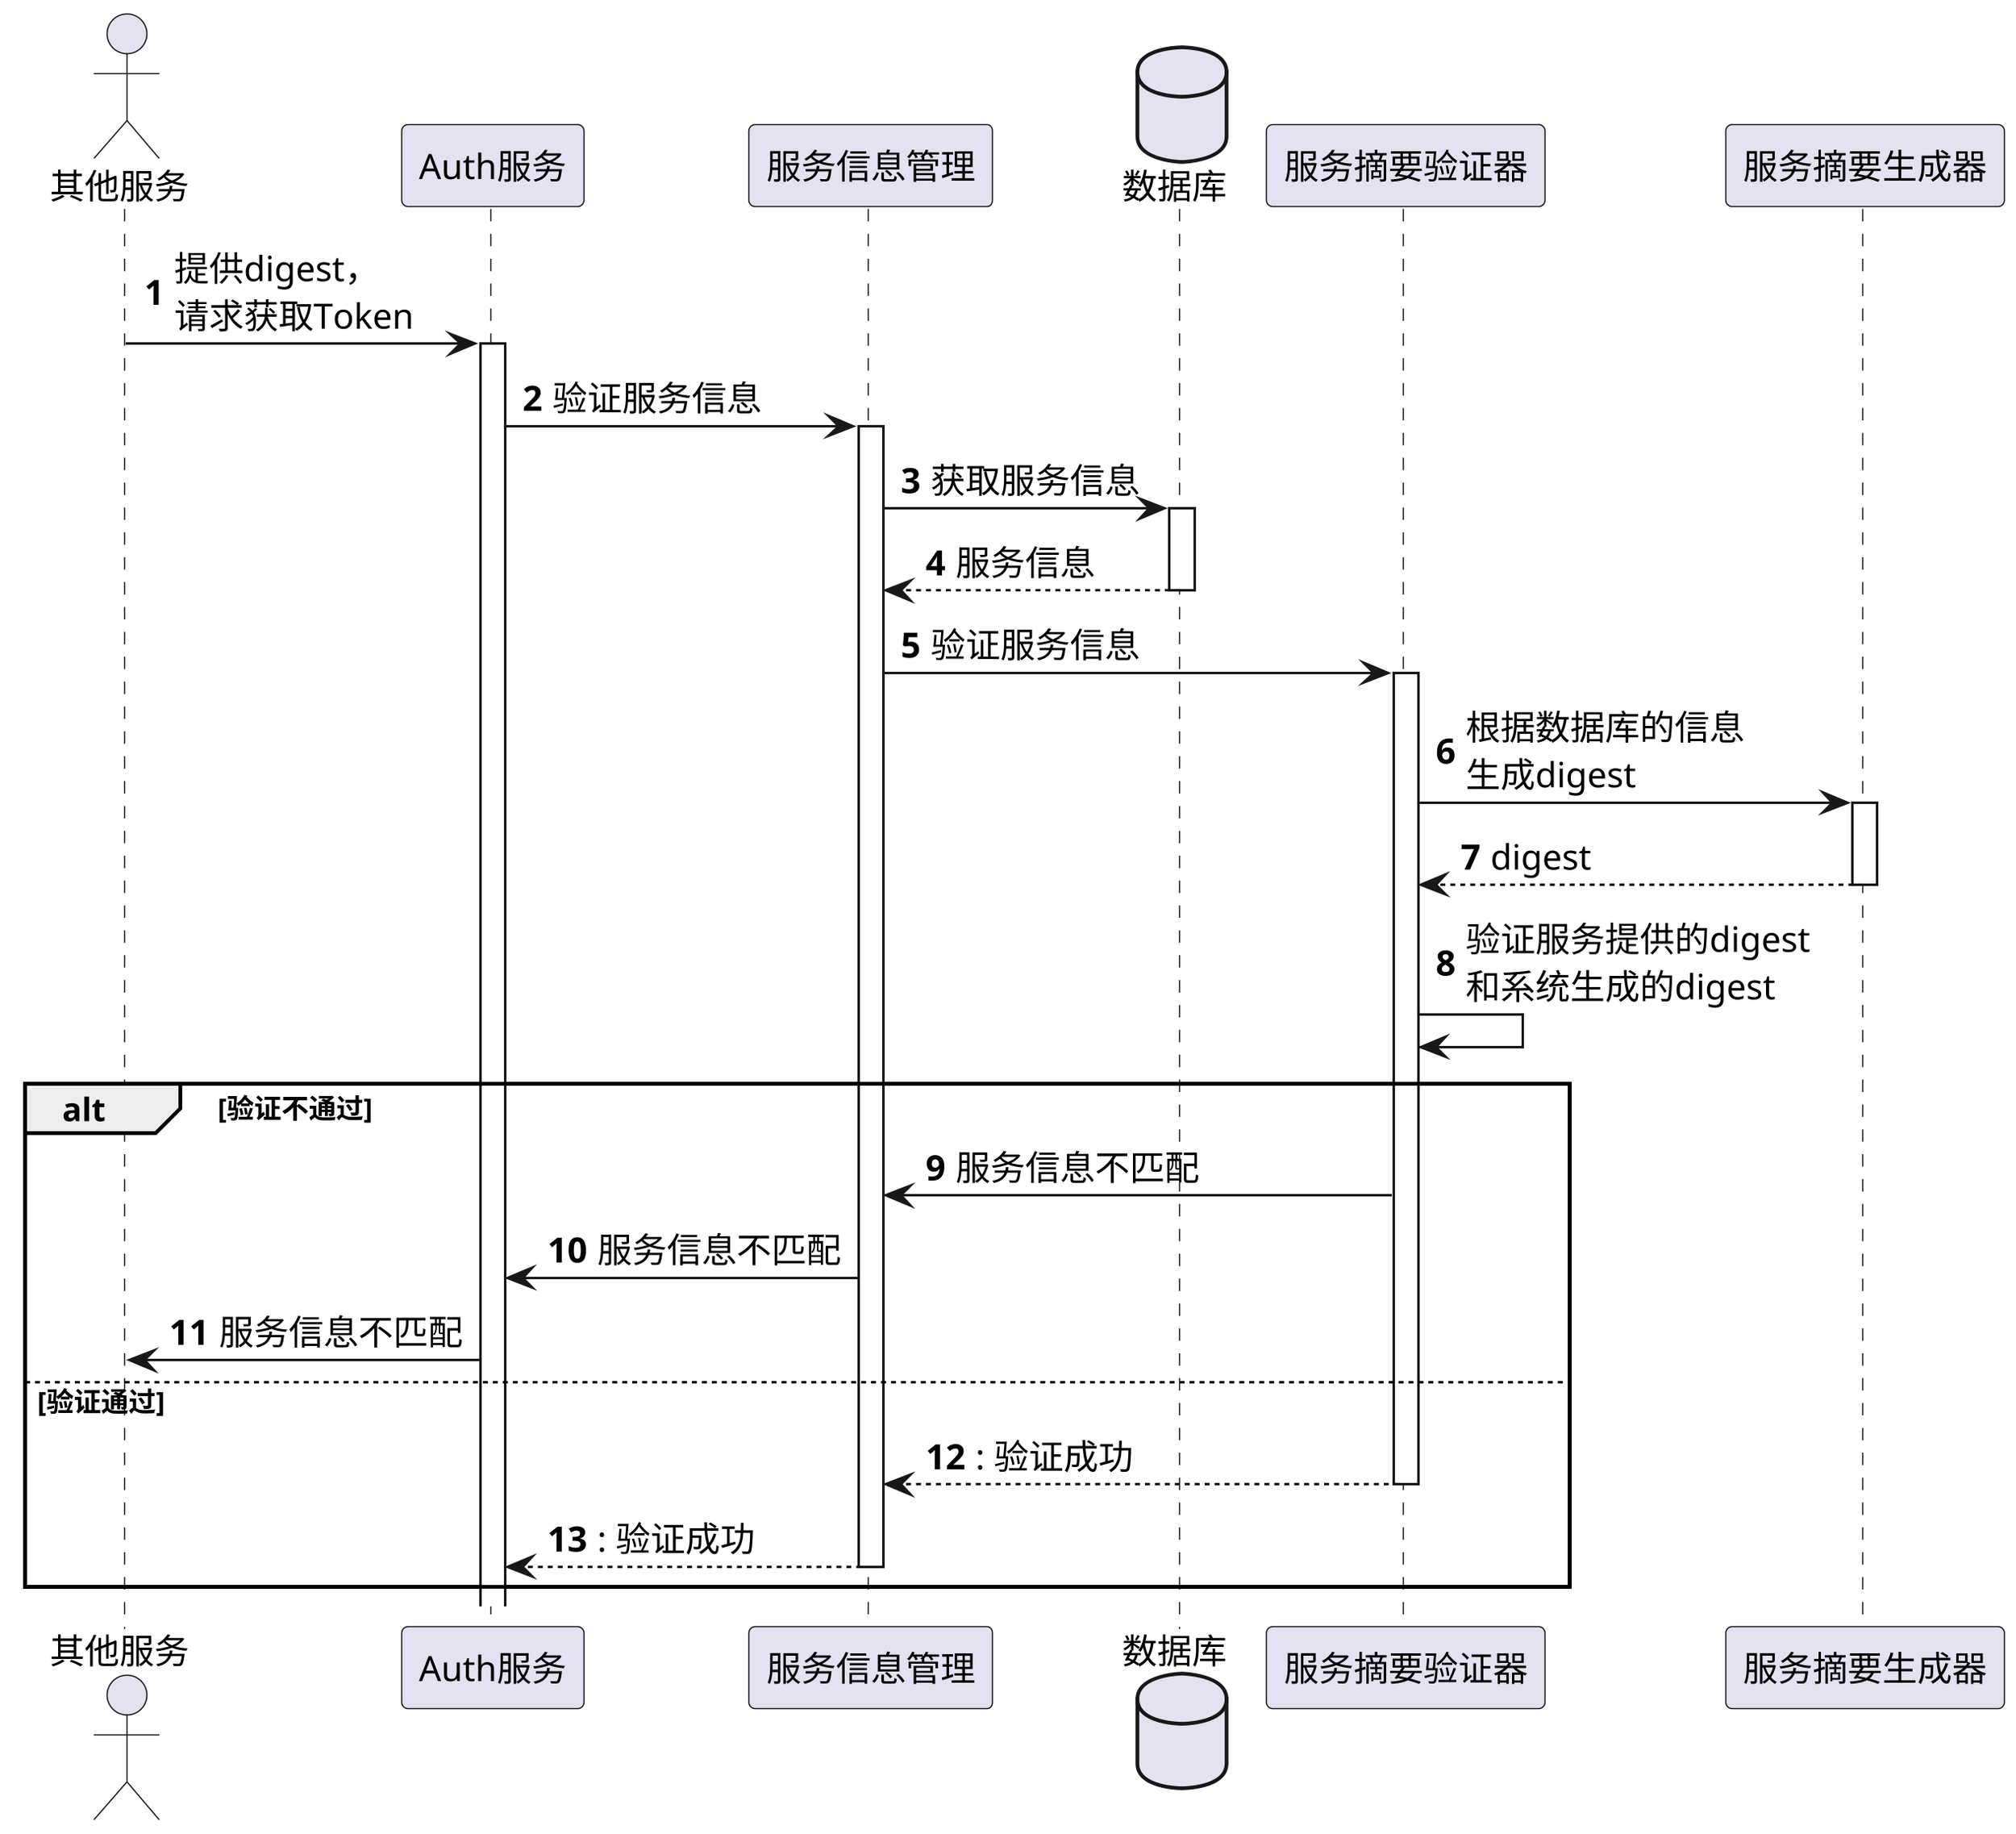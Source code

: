@startuml
'https://plantuml.com/sequence-diagram

skinparam shadowing false
skinparam defaultFontName xfonts-wqy
skinparam dpi 300
skinparam activity  {
    DiamondFontSize 14
    ArrowFontSize 14
    FontSize 14
}
autonumber

actor 其他服务 as Server
participant Auth服务 as Auth
participant 服务信息管理 as ServerInfoService
database 数据库 as DB
participant 服务摘要验证器 as ServerDigestValidator
participant 服务摘要生成器 as ServerDigestGenerator

Server -> Auth ++: 提供digest，\n请求获取Token
Auth -> ServerInfoService ++: 验证服务信息
ServerInfoService -> DB ++: 获取服务信息
return 服务信息
ServerInfoService -> ServerDigestValidator ++: 验证服务信息
ServerDigestValidator -> ServerDigestGenerator ++: 根据数据库的信息\n生成digest
return digest
ServerDigestValidator -> ServerDigestValidator: 验证服务提供的digest\n和系统生成的digest
alt 验证不通过
    ServerInfoService <- ServerDigestValidator : 服务信息不匹配
    Auth <- ServerInfoService: 服务信息不匹配
    Server <- Auth: 服务信息不匹配
else 验证通过
    return: 验证成功
    return: 验证成功
end
@enduml